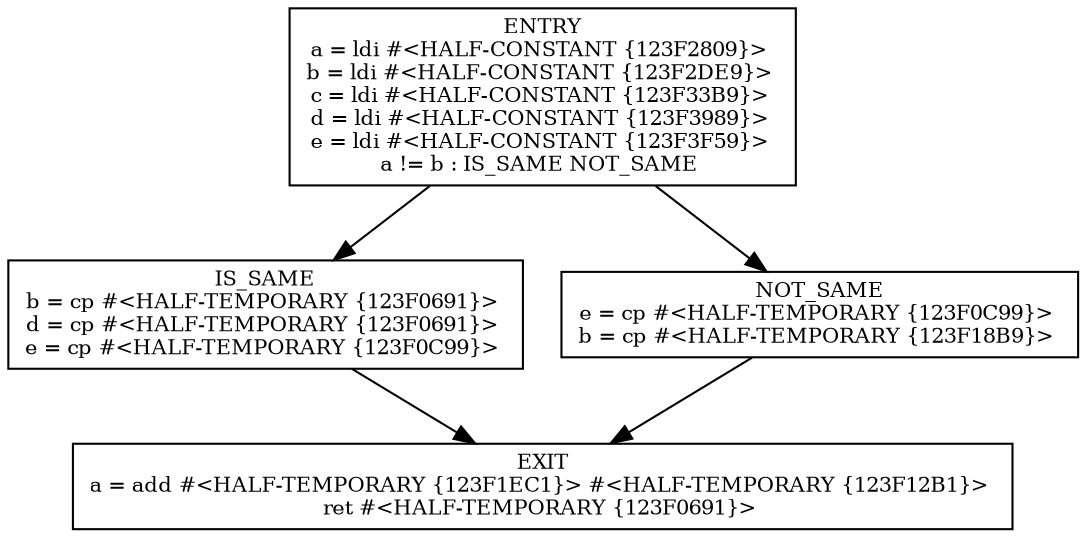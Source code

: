 digraph CFG {
ENTRY [shape=box,fontsize=10,label="ENTRY\na = ldi #<HALF-CONSTANT {123F2809}> \nb = ldi #<HALF-CONSTANT {123F2DE9}> \nc = ldi #<HALF-CONSTANT {123F33B9}> \nd = ldi #<HALF-CONSTANT {123F3989}> \ne = ldi #<HALF-CONSTANT {123F3F59}> \na != b : IS_SAME NOT_SAME \n"];
ENTRY -> IS_SAME;
ENTRY -> NOT_SAME;
IS_SAME [shape=box,fontsize=10,label="IS_SAME\nb = cp #<HALF-TEMPORARY {123F0691}> \nd = cp #<HALF-TEMPORARY {123F0691}> \ne = cp #<HALF-TEMPORARY {123F0C99}> \n"];
IS_SAME -> EXIT;
NOT_SAME [shape=box,fontsize=10,label="NOT_SAME\ne = cp #<HALF-TEMPORARY {123F0C99}> \nb = cp #<HALF-TEMPORARY {123F18B9}> \n"];
NOT_SAME -> EXIT;
EXIT [shape=box,fontsize=10,label="EXIT\na = add #<HALF-TEMPORARY {123F1EC1}> #<HALF-TEMPORARY {123F12B1}> \nret #<HALF-TEMPORARY {123F0691}> \n"];
 }